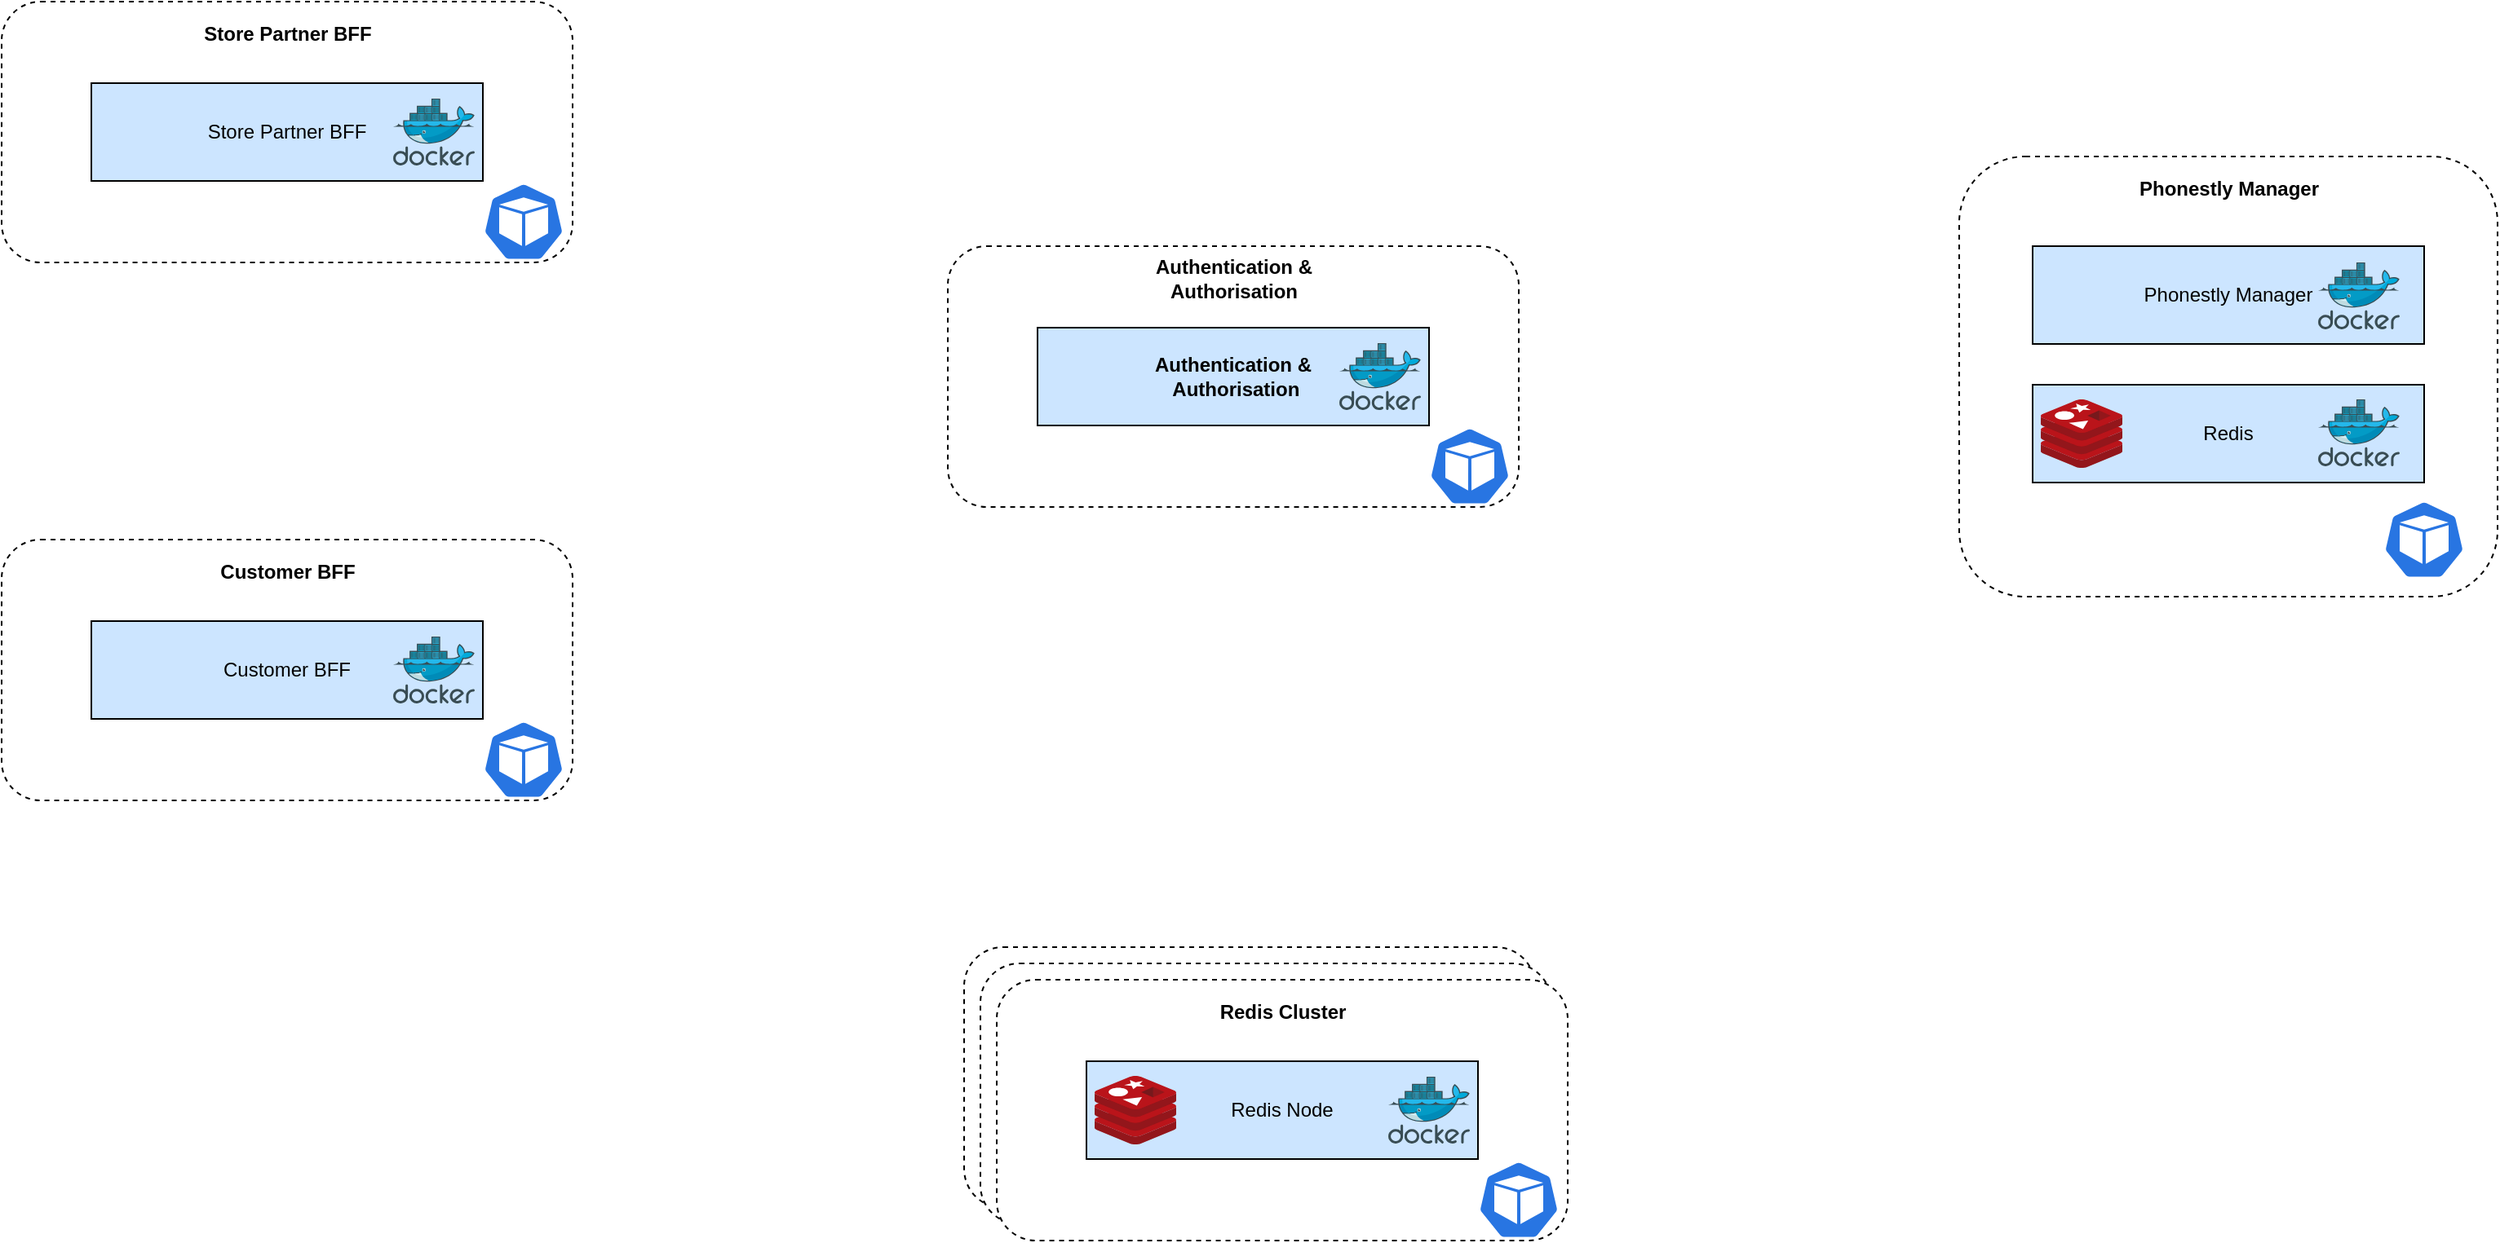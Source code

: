 <mxfile version="14.8.4" type="github">
  <diagram id="N9omNH8nKpNIVkC4eHzs" name="Page-1">
    <mxGraphModel dx="1854" dy="1050" grid="1" gridSize="10" guides="1" tooltips="1" connect="1" arrows="1" fold="1" page="1" pageScale="1" pageWidth="3300" pageHeight="2339" math="0" shadow="0">
      <root>
        <mxCell id="0" />
        <mxCell id="1" parent="0" />
        <mxCell id="YSs7nSl98f3SDsWvnWhs-5" value="" style="rounded=1;whiteSpace=wrap;html=1;dashed=1;" vertex="1" parent="1">
          <mxGeometry x="1730" y="845" width="330" height="270" as="geometry" />
        </mxCell>
        <mxCell id="YSs7nSl98f3SDsWvnWhs-6" value="Phonestly Manager" style="rounded=0;whiteSpace=wrap;html=1;fillColor=#CCE5FF;" vertex="1" parent="1">
          <mxGeometry x="1775" y="900" width="240" height="60" as="geometry" />
        </mxCell>
        <mxCell id="YSs7nSl98f3SDsWvnWhs-7" value="" style="shape=image;html=1;verticalAlign=top;verticalLabelPosition=bottom;labelBackgroundColor=#ffffff;imageAspect=0;aspect=fixed;image=https://cdn0.iconfinder.com/data/icons/designer-skills/128/node-js-128.png;fillColor=#CCE5FF;" vertex="1" parent="1">
          <mxGeometry x="1780" y="905" width="50" height="50" as="geometry" />
        </mxCell>
        <mxCell id="YSs7nSl98f3SDsWvnWhs-8" value="" style="aspect=fixed;html=1;points=[];align=center;image;fontSize=12;image=img/lib/mscae/Docker.svg;fillColor=#CCE5FF;" vertex="1" parent="1">
          <mxGeometry x="1950" y="910" width="50" height="41" as="geometry" />
        </mxCell>
        <mxCell id="YSs7nSl98f3SDsWvnWhs-10" value="" style="group" vertex="1" connectable="0" parent="1">
          <mxGeometry x="530" y="1080" width="350" height="160" as="geometry" />
        </mxCell>
        <mxCell id="YSs7nSl98f3SDsWvnWhs-1" value="" style="rounded=1;whiteSpace=wrap;html=1;dashed=1;" vertex="1" parent="YSs7nSl98f3SDsWvnWhs-10">
          <mxGeometry width="350" height="160" as="geometry" />
        </mxCell>
        <mxCell id="YSs7nSl98f3SDsWvnWhs-2" value="Customer BFF" style="rounded=0;whiteSpace=wrap;html=1;fillColor=#CCE5FF;" vertex="1" parent="YSs7nSl98f3SDsWvnWhs-10">
          <mxGeometry x="55" y="50" width="240" height="60" as="geometry" />
        </mxCell>
        <mxCell id="YSs7nSl98f3SDsWvnWhs-3" value="" style="shape=image;html=1;verticalAlign=top;verticalLabelPosition=bottom;labelBackgroundColor=#ffffff;imageAspect=0;aspect=fixed;image=https://cdn0.iconfinder.com/data/icons/designer-skills/128/node-js-128.png;fillColor=#CCE5FF;" vertex="1" parent="YSs7nSl98f3SDsWvnWhs-10">
          <mxGeometry x="70" y="55" width="50" height="50" as="geometry" />
        </mxCell>
        <mxCell id="YSs7nSl98f3SDsWvnWhs-4" value="" style="aspect=fixed;html=1;points=[];align=center;image;fontSize=12;image=img/lib/mscae/Docker.svg;fillColor=#CCE5FF;" vertex="1" parent="YSs7nSl98f3SDsWvnWhs-10">
          <mxGeometry x="240" y="59.5" width="50" height="41" as="geometry" />
        </mxCell>
        <mxCell id="YSs7nSl98f3SDsWvnWhs-9" value="" style="html=1;dashed=0;whitespace=wrap;fillColor=#2875E2;strokeColor=#ffffff;points=[[0.005,0.63,0],[0.1,0.2,0],[0.9,0.2,0],[0.5,0,0],[0.995,0.63,0],[0.72,0.99,0],[0.5,1,0],[0.28,0.99,0]];shape=mxgraph.kubernetes.icon;prIcon=pod" vertex="1" parent="YSs7nSl98f3SDsWvnWhs-10">
          <mxGeometry x="295" y="110" width="50" height="50" as="geometry" />
        </mxCell>
        <mxCell id="YSs7nSl98f3SDsWvnWhs-22" value="&lt;b&gt;Customer BFF&lt;/b&gt;" style="text;html=1;strokeColor=none;fillColor=none;align=center;verticalAlign=middle;whiteSpace=wrap;rounded=0;dashed=1;" vertex="1" parent="YSs7nSl98f3SDsWvnWhs-10">
          <mxGeometry x="92.5" y="10" width="165" height="20" as="geometry" />
        </mxCell>
        <mxCell id="YSs7nSl98f3SDsWvnWhs-11" value="Redis" style="rounded=0;whiteSpace=wrap;html=1;fillColor=#CCE5FF;" vertex="1" parent="1">
          <mxGeometry x="1775" y="985" width="240" height="60" as="geometry" />
        </mxCell>
        <mxCell id="YSs7nSl98f3SDsWvnWhs-12" value="" style="aspect=fixed;html=1;points=[];align=center;image;fontSize=12;image=img/lib/mscae/Cache_Redis_Product.svg;dashed=1;fillColor=#CCE5FF;" vertex="1" parent="1">
          <mxGeometry x="1780" y="994" width="50" height="42" as="geometry" />
        </mxCell>
        <mxCell id="YSs7nSl98f3SDsWvnWhs-13" value="" style="aspect=fixed;html=1;points=[];align=center;image;fontSize=12;image=img/lib/mscae/Docker.svg;fillColor=#CCE5FF;" vertex="1" parent="1">
          <mxGeometry x="1950" y="994" width="50" height="41" as="geometry" />
        </mxCell>
        <mxCell id="YSs7nSl98f3SDsWvnWhs-20" value="" style="html=1;dashed=0;whitespace=wrap;fillColor=#2875E2;strokeColor=#ffffff;points=[[0.005,0.63,0],[0.1,0.2,0],[0.9,0.2,0],[0.5,0,0],[0.995,0.63,0],[0.72,0.99,0],[0.5,1,0],[0.28,0.99,0]];shape=mxgraph.kubernetes.icon;prIcon=pod" vertex="1" parent="1">
          <mxGeometry x="1990" y="1055" width="50" height="50" as="geometry" />
        </mxCell>
        <mxCell id="YSs7nSl98f3SDsWvnWhs-21" value="&lt;b&gt;Phonestly Manager&lt;/b&gt;" style="text;html=1;strokeColor=none;fillColor=none;align=center;verticalAlign=middle;whiteSpace=wrap;rounded=0;dashed=1;" vertex="1" parent="1">
          <mxGeometry x="1812.5" y="855" width="165" height="20" as="geometry" />
        </mxCell>
        <mxCell id="YSs7nSl98f3SDsWvnWhs-23" value="" style="group" vertex="1" connectable="0" parent="1">
          <mxGeometry x="530" y="750" width="350" height="160" as="geometry" />
        </mxCell>
        <mxCell id="YSs7nSl98f3SDsWvnWhs-24" value="" style="rounded=1;whiteSpace=wrap;html=1;dashed=1;" vertex="1" parent="YSs7nSl98f3SDsWvnWhs-23">
          <mxGeometry width="350" height="160" as="geometry" />
        </mxCell>
        <mxCell id="YSs7nSl98f3SDsWvnWhs-25" value="Store Partner BFF" style="rounded=0;whiteSpace=wrap;html=1;fillColor=#CCE5FF;" vertex="1" parent="YSs7nSl98f3SDsWvnWhs-23">
          <mxGeometry x="55" y="50" width="240" height="60" as="geometry" />
        </mxCell>
        <mxCell id="YSs7nSl98f3SDsWvnWhs-26" value="" style="shape=image;html=1;verticalAlign=top;verticalLabelPosition=bottom;labelBackgroundColor=#ffffff;imageAspect=0;aspect=fixed;image=https://cdn0.iconfinder.com/data/icons/designer-skills/128/node-js-128.png;fillColor=#CCE5FF;" vertex="1" parent="YSs7nSl98f3SDsWvnWhs-23">
          <mxGeometry x="70" y="55" width="50" height="50" as="geometry" />
        </mxCell>
        <mxCell id="YSs7nSl98f3SDsWvnWhs-27" value="" style="aspect=fixed;html=1;points=[];align=center;image;fontSize=12;image=img/lib/mscae/Docker.svg;fillColor=#CCE5FF;" vertex="1" parent="YSs7nSl98f3SDsWvnWhs-23">
          <mxGeometry x="240" y="59.5" width="50" height="41" as="geometry" />
        </mxCell>
        <mxCell id="YSs7nSl98f3SDsWvnWhs-28" value="" style="html=1;dashed=0;whitespace=wrap;fillColor=#2875E2;strokeColor=#ffffff;points=[[0.005,0.63,0],[0.1,0.2,0],[0.9,0.2,0],[0.5,0,0],[0.995,0.63,0],[0.72,0.99,0],[0.5,1,0],[0.28,0.99,0]];shape=mxgraph.kubernetes.icon;prIcon=pod" vertex="1" parent="YSs7nSl98f3SDsWvnWhs-23">
          <mxGeometry x="295" y="110" width="50" height="50" as="geometry" />
        </mxCell>
        <mxCell id="YSs7nSl98f3SDsWvnWhs-29" value="&lt;b&gt;Store Partner BFF&lt;/b&gt;" style="text;html=1;strokeColor=none;fillColor=none;align=center;verticalAlign=middle;whiteSpace=wrap;rounded=0;dashed=1;" vertex="1" parent="YSs7nSl98f3SDsWvnWhs-23">
          <mxGeometry x="92.5" y="10" width="165" height="20" as="geometry" />
        </mxCell>
        <mxCell id="YSs7nSl98f3SDsWvnWhs-30" value="" style="group" vertex="1" connectable="0" parent="1">
          <mxGeometry x="1120" y="1330" width="350" height="160" as="geometry" />
        </mxCell>
        <mxCell id="YSs7nSl98f3SDsWvnWhs-31" value="" style="rounded=1;whiteSpace=wrap;html=1;dashed=1;" vertex="1" parent="YSs7nSl98f3SDsWvnWhs-30">
          <mxGeometry width="350" height="160" as="geometry" />
        </mxCell>
        <mxCell id="YSs7nSl98f3SDsWvnWhs-32" value="Redis Node" style="rounded=0;whiteSpace=wrap;html=1;fillColor=#CCE5FF;" vertex="1" parent="YSs7nSl98f3SDsWvnWhs-30">
          <mxGeometry x="55" y="50" width="240" height="60" as="geometry" />
        </mxCell>
        <mxCell id="YSs7nSl98f3SDsWvnWhs-34" value="" style="aspect=fixed;html=1;points=[];align=center;image;fontSize=12;image=img/lib/mscae/Docker.svg;fillColor=#CCE5FF;" vertex="1" parent="YSs7nSl98f3SDsWvnWhs-30">
          <mxGeometry x="240" y="59.5" width="50" height="41" as="geometry" />
        </mxCell>
        <mxCell id="YSs7nSl98f3SDsWvnWhs-35" value="" style="html=1;dashed=0;whitespace=wrap;fillColor=#2875E2;strokeColor=#ffffff;points=[[0.005,0.63,0],[0.1,0.2,0],[0.9,0.2,0],[0.5,0,0],[0.995,0.63,0],[0.72,0.99,0],[0.5,1,0],[0.28,0.99,0]];shape=mxgraph.kubernetes.icon;prIcon=pod" vertex="1" parent="YSs7nSl98f3SDsWvnWhs-30">
          <mxGeometry x="295" y="110" width="50" height="50" as="geometry" />
        </mxCell>
        <mxCell id="YSs7nSl98f3SDsWvnWhs-36" value="&lt;b&gt;Redis Cluster&lt;/b&gt;" style="text;html=1;strokeColor=none;fillColor=none;align=center;verticalAlign=middle;whiteSpace=wrap;rounded=0;dashed=1;" vertex="1" parent="YSs7nSl98f3SDsWvnWhs-30">
          <mxGeometry x="92.5" y="10" width="165" height="20" as="geometry" />
        </mxCell>
        <mxCell id="YSs7nSl98f3SDsWvnWhs-37" value="" style="aspect=fixed;html=1;points=[];align=center;image;fontSize=12;image=img/lib/mscae/Cache_Redis_Product.svg;dashed=1;fillColor=#CCE5FF;" vertex="1" parent="YSs7nSl98f3SDsWvnWhs-30">
          <mxGeometry x="60" y="59" width="50" height="42" as="geometry" />
        </mxCell>
        <mxCell id="YSs7nSl98f3SDsWvnWhs-38" value="" style="group" vertex="1" connectable="0" parent="1">
          <mxGeometry x="1130" y="1340" width="350" height="160" as="geometry" />
        </mxCell>
        <mxCell id="YSs7nSl98f3SDsWvnWhs-39" value="" style="rounded=1;whiteSpace=wrap;html=1;dashed=1;" vertex="1" parent="YSs7nSl98f3SDsWvnWhs-38">
          <mxGeometry width="350" height="160" as="geometry" />
        </mxCell>
        <mxCell id="YSs7nSl98f3SDsWvnWhs-40" value="Redis Node" style="rounded=0;whiteSpace=wrap;html=1;fillColor=#CCE5FF;" vertex="1" parent="YSs7nSl98f3SDsWvnWhs-38">
          <mxGeometry x="55" y="50" width="240" height="60" as="geometry" />
        </mxCell>
        <mxCell id="YSs7nSl98f3SDsWvnWhs-41" value="" style="aspect=fixed;html=1;points=[];align=center;image;fontSize=12;image=img/lib/mscae/Docker.svg;fillColor=#CCE5FF;" vertex="1" parent="YSs7nSl98f3SDsWvnWhs-38">
          <mxGeometry x="240" y="59.5" width="50" height="41" as="geometry" />
        </mxCell>
        <mxCell id="YSs7nSl98f3SDsWvnWhs-42" value="" style="html=1;dashed=0;whitespace=wrap;fillColor=#2875E2;strokeColor=#ffffff;points=[[0.005,0.63,0],[0.1,0.2,0],[0.9,0.2,0],[0.5,0,0],[0.995,0.63,0],[0.72,0.99,0],[0.5,1,0],[0.28,0.99,0]];shape=mxgraph.kubernetes.icon;prIcon=pod" vertex="1" parent="YSs7nSl98f3SDsWvnWhs-38">
          <mxGeometry x="295" y="110" width="50" height="50" as="geometry" />
        </mxCell>
        <mxCell id="YSs7nSl98f3SDsWvnWhs-43" value="&lt;b&gt;Redis Cluster&lt;/b&gt;" style="text;html=1;strokeColor=none;fillColor=none;align=center;verticalAlign=middle;whiteSpace=wrap;rounded=0;dashed=1;" vertex="1" parent="YSs7nSl98f3SDsWvnWhs-38">
          <mxGeometry x="92.5" y="10" width="165" height="20" as="geometry" />
        </mxCell>
        <mxCell id="YSs7nSl98f3SDsWvnWhs-44" value="" style="aspect=fixed;html=1;points=[];align=center;image;fontSize=12;image=img/lib/mscae/Cache_Redis_Product.svg;dashed=1;fillColor=#CCE5FF;" vertex="1" parent="YSs7nSl98f3SDsWvnWhs-38">
          <mxGeometry x="60" y="59" width="50" height="42" as="geometry" />
        </mxCell>
        <mxCell id="YSs7nSl98f3SDsWvnWhs-45" value="" style="group" vertex="1" connectable="0" parent="1">
          <mxGeometry x="1140" y="1350" width="350" height="160" as="geometry" />
        </mxCell>
        <mxCell id="YSs7nSl98f3SDsWvnWhs-46" value="" style="rounded=1;whiteSpace=wrap;html=1;dashed=1;" vertex="1" parent="YSs7nSl98f3SDsWvnWhs-45">
          <mxGeometry width="350" height="160" as="geometry" />
        </mxCell>
        <mxCell id="YSs7nSl98f3SDsWvnWhs-47" value="Redis Node" style="rounded=0;whiteSpace=wrap;html=1;fillColor=#CCE5FF;" vertex="1" parent="YSs7nSl98f3SDsWvnWhs-45">
          <mxGeometry x="55" y="50" width="240" height="60" as="geometry" />
        </mxCell>
        <mxCell id="YSs7nSl98f3SDsWvnWhs-48" value="" style="aspect=fixed;html=1;points=[];align=center;image;fontSize=12;image=img/lib/mscae/Docker.svg;fillColor=#CCE5FF;" vertex="1" parent="YSs7nSl98f3SDsWvnWhs-45">
          <mxGeometry x="240" y="59.5" width="50" height="41" as="geometry" />
        </mxCell>
        <mxCell id="YSs7nSl98f3SDsWvnWhs-49" value="" style="html=1;dashed=0;whitespace=wrap;fillColor=#2875E2;strokeColor=#ffffff;points=[[0.005,0.63,0],[0.1,0.2,0],[0.9,0.2,0],[0.5,0,0],[0.995,0.63,0],[0.72,0.99,0],[0.5,1,0],[0.28,0.99,0]];shape=mxgraph.kubernetes.icon;prIcon=pod" vertex="1" parent="YSs7nSl98f3SDsWvnWhs-45">
          <mxGeometry x="295" y="110" width="50" height="50" as="geometry" />
        </mxCell>
        <mxCell id="YSs7nSl98f3SDsWvnWhs-50" value="&lt;b&gt;Redis Cluster&lt;/b&gt;" style="text;html=1;strokeColor=none;fillColor=none;align=center;verticalAlign=middle;whiteSpace=wrap;rounded=0;dashed=1;" vertex="1" parent="YSs7nSl98f3SDsWvnWhs-45">
          <mxGeometry x="92.5" y="10" width="165" height="20" as="geometry" />
        </mxCell>
        <mxCell id="YSs7nSl98f3SDsWvnWhs-51" value="" style="aspect=fixed;html=1;points=[];align=center;image;fontSize=12;image=img/lib/mscae/Cache_Redis_Product.svg;dashed=1;fillColor=#CCE5FF;" vertex="1" parent="YSs7nSl98f3SDsWvnWhs-45">
          <mxGeometry x="60" y="59" width="50" height="42" as="geometry" />
        </mxCell>
        <mxCell id="YSs7nSl98f3SDsWvnWhs-52" value="" style="group" vertex="1" connectable="0" parent="1">
          <mxGeometry x="1110" y="900" width="350" height="160" as="geometry" />
        </mxCell>
        <mxCell id="YSs7nSl98f3SDsWvnWhs-53" value="" style="rounded=1;whiteSpace=wrap;html=1;dashed=1;" vertex="1" parent="YSs7nSl98f3SDsWvnWhs-52">
          <mxGeometry width="350" height="160" as="geometry" />
        </mxCell>
        <mxCell id="YSs7nSl98f3SDsWvnWhs-54" value="&lt;b&gt;Authentication &amp;amp;&lt;br&gt;&amp;nbsp;Authorisation&lt;/b&gt;" style="rounded=0;whiteSpace=wrap;html=1;fillColor=#CCE5FF;" vertex="1" parent="YSs7nSl98f3SDsWvnWhs-52">
          <mxGeometry x="55" y="50" width="240" height="60" as="geometry" />
        </mxCell>
        <mxCell id="YSs7nSl98f3SDsWvnWhs-55" value="" style="shape=image;html=1;verticalAlign=top;verticalLabelPosition=bottom;labelBackgroundColor=#ffffff;imageAspect=0;aspect=fixed;image=https://cdn0.iconfinder.com/data/icons/designer-skills/128/node-js-128.png;fillColor=#CCE5FF;" vertex="1" parent="YSs7nSl98f3SDsWvnWhs-52">
          <mxGeometry x="70" y="55" width="50" height="50" as="geometry" />
        </mxCell>
        <mxCell id="YSs7nSl98f3SDsWvnWhs-56" value="" style="aspect=fixed;html=1;points=[];align=center;image;fontSize=12;image=img/lib/mscae/Docker.svg;fillColor=#CCE5FF;" vertex="1" parent="YSs7nSl98f3SDsWvnWhs-52">
          <mxGeometry x="240" y="59.5" width="50" height="41" as="geometry" />
        </mxCell>
        <mxCell id="YSs7nSl98f3SDsWvnWhs-57" value="" style="html=1;dashed=0;whitespace=wrap;fillColor=#2875E2;strokeColor=#ffffff;points=[[0.005,0.63,0],[0.1,0.2,0],[0.9,0.2,0],[0.5,0,0],[0.995,0.63,0],[0.72,0.99,0],[0.5,1,0],[0.28,0.99,0]];shape=mxgraph.kubernetes.icon;prIcon=pod" vertex="1" parent="YSs7nSl98f3SDsWvnWhs-52">
          <mxGeometry x="295" y="110" width="50" height="50" as="geometry" />
        </mxCell>
        <mxCell id="YSs7nSl98f3SDsWvnWhs-58" value="&lt;b&gt;Authentication &amp;amp; Authorisation&lt;/b&gt;" style="text;html=1;strokeColor=none;fillColor=none;align=center;verticalAlign=middle;whiteSpace=wrap;rounded=0;dashed=1;" vertex="1" parent="YSs7nSl98f3SDsWvnWhs-52">
          <mxGeometry x="92.5" y="10" width="165" height="20" as="geometry" />
        </mxCell>
      </root>
    </mxGraphModel>
  </diagram>
</mxfile>
